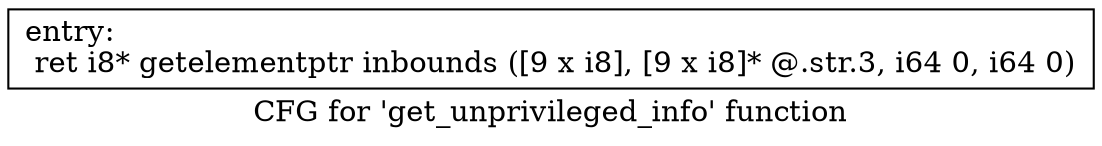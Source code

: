 digraph "CFG for 'get_unprivileged_info' function" {
	label="CFG for 'get_unprivileged_info' function";

	Node0x13613c0 [shape=record,label="{entry:\l  ret i8* getelementptr inbounds ([9 x i8], [9 x i8]* @.str.3, i64 0, i64 0)\l}"];
}
